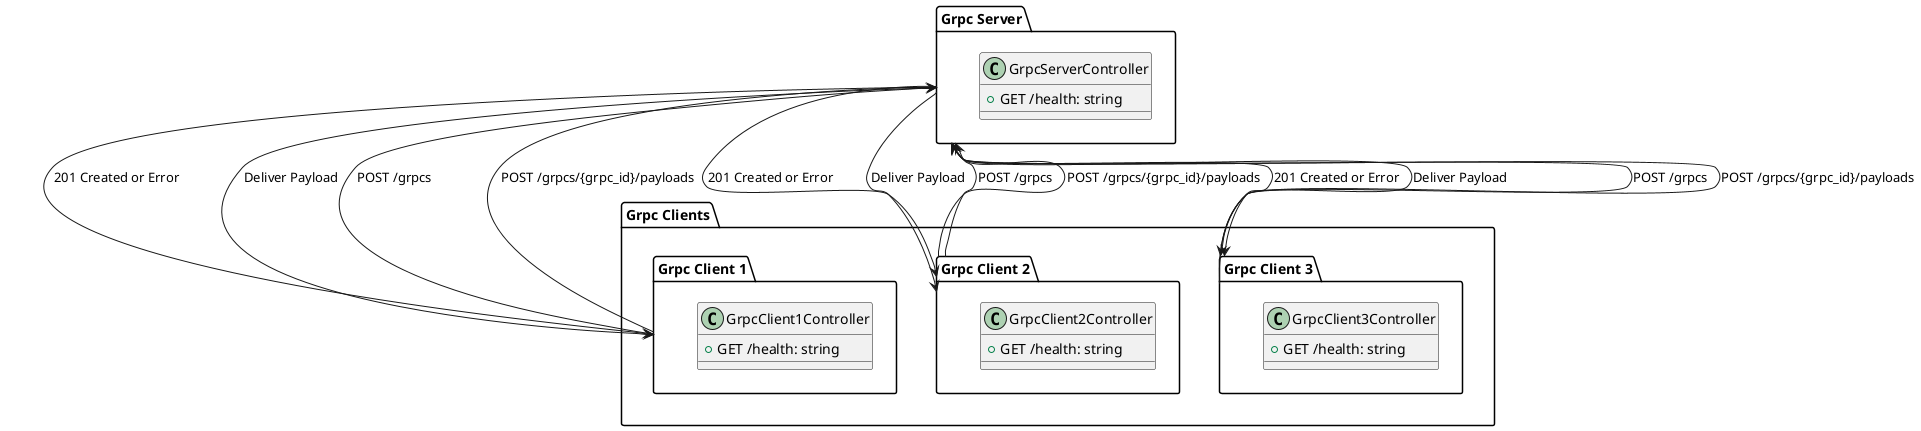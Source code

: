 ' @startuml

' !define class class
' !define ARROW --> : HTTP Request
' !define DIAMOND1 diamond
' !define DIAMOND2 diamond

' class User
' class Service
' class GrpcServer
' class GrpcClient

' User --> Service : Register Grpc
' Service --> GrpcServer : POST /grpcs
' GrpcServer --> Service : 201 Created or Error
' Service --> GrpcServer : POST /grpcs/{grpc_id}/payloads
' GrpcServer --> Service : Deliver Payload
' User --> Service : Disconnect Grpc
' Service --> GrpcServer : DELETE /grpcs/{grpc_id}
' GrpcServer --> Service : 204 No Content or Error

' @enduml


@startuml

package "Grpc Server" as GrpcServer {
    class GrpcServerController {
        + GET /health: string
    }

    ' class GrpcServerService {
    '     + checkHealth(): Promise<string>
    ' }

    ' class GrpcServerRepository {
    '     + checkHealth(): Promise<string>
    ' }

    ' class MessageDTO {
    '     + uuid: string
    '     + type: string
    '     + payload: string
    ' }

    ' GrpcServerController --> GrpcServerService : Register Grpc
    ' GrpcServerService --> GrpcServerRepository : Register Grpc
    ' GrpcServerRepository --> GrpcServerService : 201 Created or Error
    ' GrpcServerService --> GrpcServerController : 201 Created or Error

    ' GrpcServerController --> GrpcServerService : Deliver Payload
    ' GrpcServerService --> GrpcServerRepository : Deliver Payload
    ' GrpcServerRepository --> GrpcServerService : 200 OK or Error
    ' GrpcServerService --> GrpcServerController : 200 OK or Error

    ' GrpcServerController --> GrpcServerService : Disconnect Grpc
    ' GrpcServerService --> GrpcServerRepository : Disconnect Grpc
    ' GrpcServerRepository --> GrpcServerService : 204 No Content or Error
    ' GrpcServerService --> GrpcServerController : 204 No Content or Error
}

package "Grpc Clients" as GrpcClients {
    package "Grpc Client 1" as GrpcClient1 {
        class GrpcClient1Controller {
            + GET /health: string
        }

        ' class GrpcClient1Service {
        '     + checkHealth(): Promise<string>
        ' }

        ' class GrpcClient1Repository {
        '     + checkHealth(): Promise<string>
        ' }

        ' GrpcClient1Controller --> GrpcClient1Service : Register Grpc
        ' GrpcClient1Service --> GrpcClient1Repository : Register Grpc
        ' GrpcClient1Repository --> GrpcClient1Service : 201 Created or Error
        ' GrpcClient1Service --> GrpcClient1Controller : 201 Created or Error

        ' GrpcClient1Controller --> GrpcClient1Service : Send Payload
        ' GrpcClient1Service --> GrpcClient1Repository : Send Payload
        ' GrpcClient1Repository --> GrpcClient1Service : 200 OK or Error
        ' GrpcClient1Service --> GrpcClient1Controller : 200 OK or Error

        ' GrpcClient1Controller --> GrpcClient1Service : Receive Payload
        ' GrpcClient1Service --> GrpcClient1Repository : Receive Payload
        ' GrpcClient1Repository --> GrpcClient1Service : 200 OK or Error
        ' GrpcClient1Service --> GrpcClient1Controller : 200 OK or Error

        ' GrpcClient1Controller --> GrpcClient1Service : Disconnect Grpc
        ' GrpcClient1Service --> GrpcClient1Repository : Disconnect Grpc
        ' GrpcClient1Repository --> GrpcClient1Service : 204 No Content or Error
        ' GrpcClient1Service --> GrpcClient1Controller : 204 No Content or Error
    }

    package "Grpc Client 2" as GrpcClient2 {
        class GrpcClient2Controller {
            + GET /health: string
        }

        ' class GrpcClient2Service {
        '     + checkHealth(): Promise<string>
        ' }

        ' class GrpcClient2Repository {
        '     + checkHealth(): Promise<string>
        ' }

        ' GrpcClient1Controller --> GrpcClient1Service : Register Grpc
        ' GrpcClient1Service --> GrpcClient1Repository : Register Grpc
        ' GrpcClient1Repository --> GrpcClient1Service : 201 Created or Error
        ' GrpcClient1Service --> GrpcClient1Controller : 201 Created or Error

        ' GrpcClient1Controller --> GrpcClient1Service : Send Payload
        ' GrpcClient1Service --> GrpcClient1Repository : Send Payload
        ' GrpcClient1Repository --> GrpcClient1Service : 200 OK or Error
        ' GrpcClient1Service --> GrpcClient1Controller : 200 OK or Error

        ' GrpcClient1Controller --> GrpcClient1Service : Receive Payload
        ' GrpcClient1Service --> GrpcClient1Repository : Receive Payload
        ' GrpcClient1Repository --> GrpcClient1Service : 200 OK or Error
        ' GrpcClient1Service --> GrpcClient1Controller : 200 OK or Error

        ' GrpcClient1Controller --> GrpcClient1Service : Disconnect Grpc
        ' GrpcClient1Service --> GrpcClient1Repository : Disconnect Grpc
        ' GrpcClient1Repository --> GrpcClient1Service : 204 No Content or Error
        ' GrpcClient1Service --> GrpcClient1Controller : 204 No Content or Error
    }

    package "Grpc Client 3" as GrpcClient3 {
        class GrpcClient3Controller {
            + GET /health: string
        }

        ' class GrpcClient3Service {
        '     + checkHealth(): Promise<string>
        ' }

        ' class GrpcClient3Repository {
        '     + checkHealth(): Promise<string>
        ' }

        ' GrpcClient1Controller --> GrpcClient1Service : Register Grpc
        ' GrpcClient1Service --> GrpcClient1Repository : Register Grpc
        ' GrpcClient1Repository --> GrpcClient1Service : 201 Created or Error
        ' GrpcClient1Service --> GrpcClient1Controller : 201 Created or Error

        ' GrpcClient1Controller --> GrpcClient1Service : Send Payload
        ' GrpcClient1Service --> GrpcClient1Repository : Send Payload
        ' GrpcClient1Repository --> GrpcClient1Service : 200 OK or Error
        ' GrpcClient1Service --> GrpcClient1Controller : 200 OK or Error

        ' GrpcClient1Controller --> GrpcClient1Service : Receive Payload
        ' GrpcClient1Service --> GrpcClient1Repository : Receive Payload
        ' GrpcClient1Repository --> GrpcClient1Service : 200 OK or Error
        ' GrpcClient1Service --> GrpcClient1Controller : 200 OK or Error

        ' GrpcClient1Controller --> GrpcClient1Service : Disconnect Grpc
        ' GrpcClient1Service --> GrpcClient1Repository : Disconnect Grpc
        ' GrpcClient1Repository --> GrpcClient1Service : 204 No Content or Error
        ' GrpcClient1Service --> GrpcClient1Controller : 204 No Content or Error
    }
}

' package "Security" {
'     class Authentication {
'         + authenticateRequest(request: HttpRequest): boolean
'     }
'     class Authorization {
'         + authorizeRequest(request: HttpRequest): boolean
'     }
'     class SecretKeyValidation {
'         + validateSecretKey(payload: GrpcPayload, secretKey: string): boolean
'     }

'     ' Authorization --> Authentication : authenticateRequest()
'     ' SecretKeyValidation --> Authorization : authorizeRequest()
'     ' SecretKeyValidation --> GrpcServer : validateSecretKey()
' }

' package "Monitoring & Logging" {
'     class MonitoringService {
'         + trackGrpcPerformance(grpcId: ID): PerformanceMetrics
'     }
'     class LoggingService {
'         + logGrpcEvent(eventData: GrpcEvent): void
'     }

'     ' MonitoringService --> GrpcServer : trackGrpcPerformance()
'     ' LoggingService --> GrpcServer : logGrpcEvent()
' }

' package "Event Tracking" {
'     class EventTrackingService {
'         + trackEvent(eventData: GrpcEvent): EventStatus
'     }

'     ' EventTrackingService --> GrpcServer : trackEvent()
' }

GrpcClient1 --> GrpcServer : POST /grpcs
GrpcClient2 --> GrpcServer : POST /grpcs
GrpcClient3 --> GrpcServer : POST /grpcs

GrpcServer --> GrpcClient1 : 201 Created or Error
GrpcServer --> GrpcClient2 : 201 Created or Error
GrpcServer --> GrpcClient3 : 201 Created or Error

GrpcClient1 --> GrpcServer : POST /grpcs/{grpc_id}/payloads
GrpcClient2 --> GrpcServer : POST /grpcs/{grpc_id}/payloads
GrpcClient3 --> GrpcServer : POST /grpcs/{grpc_id}/payloads

GrpcServer --> GrpcClient1 : Deliver Payload
GrpcServer --> GrpcClient2 : Deliver Payload
GrpcServer --> GrpcClient3 : Deliver Payload



' Security.Authentication --> Security.Authorization : Authorize Request
' Security.Authorization --> Security.SecretKeyValidation : Validate Secret Key

' MonitoringService --> GrpcServer : Track Grpc Performance
' LoggingService --> GrpcServer : Log Grpc Event
' EventTrackingService --> GrpcServer : Track Event

@enduml

